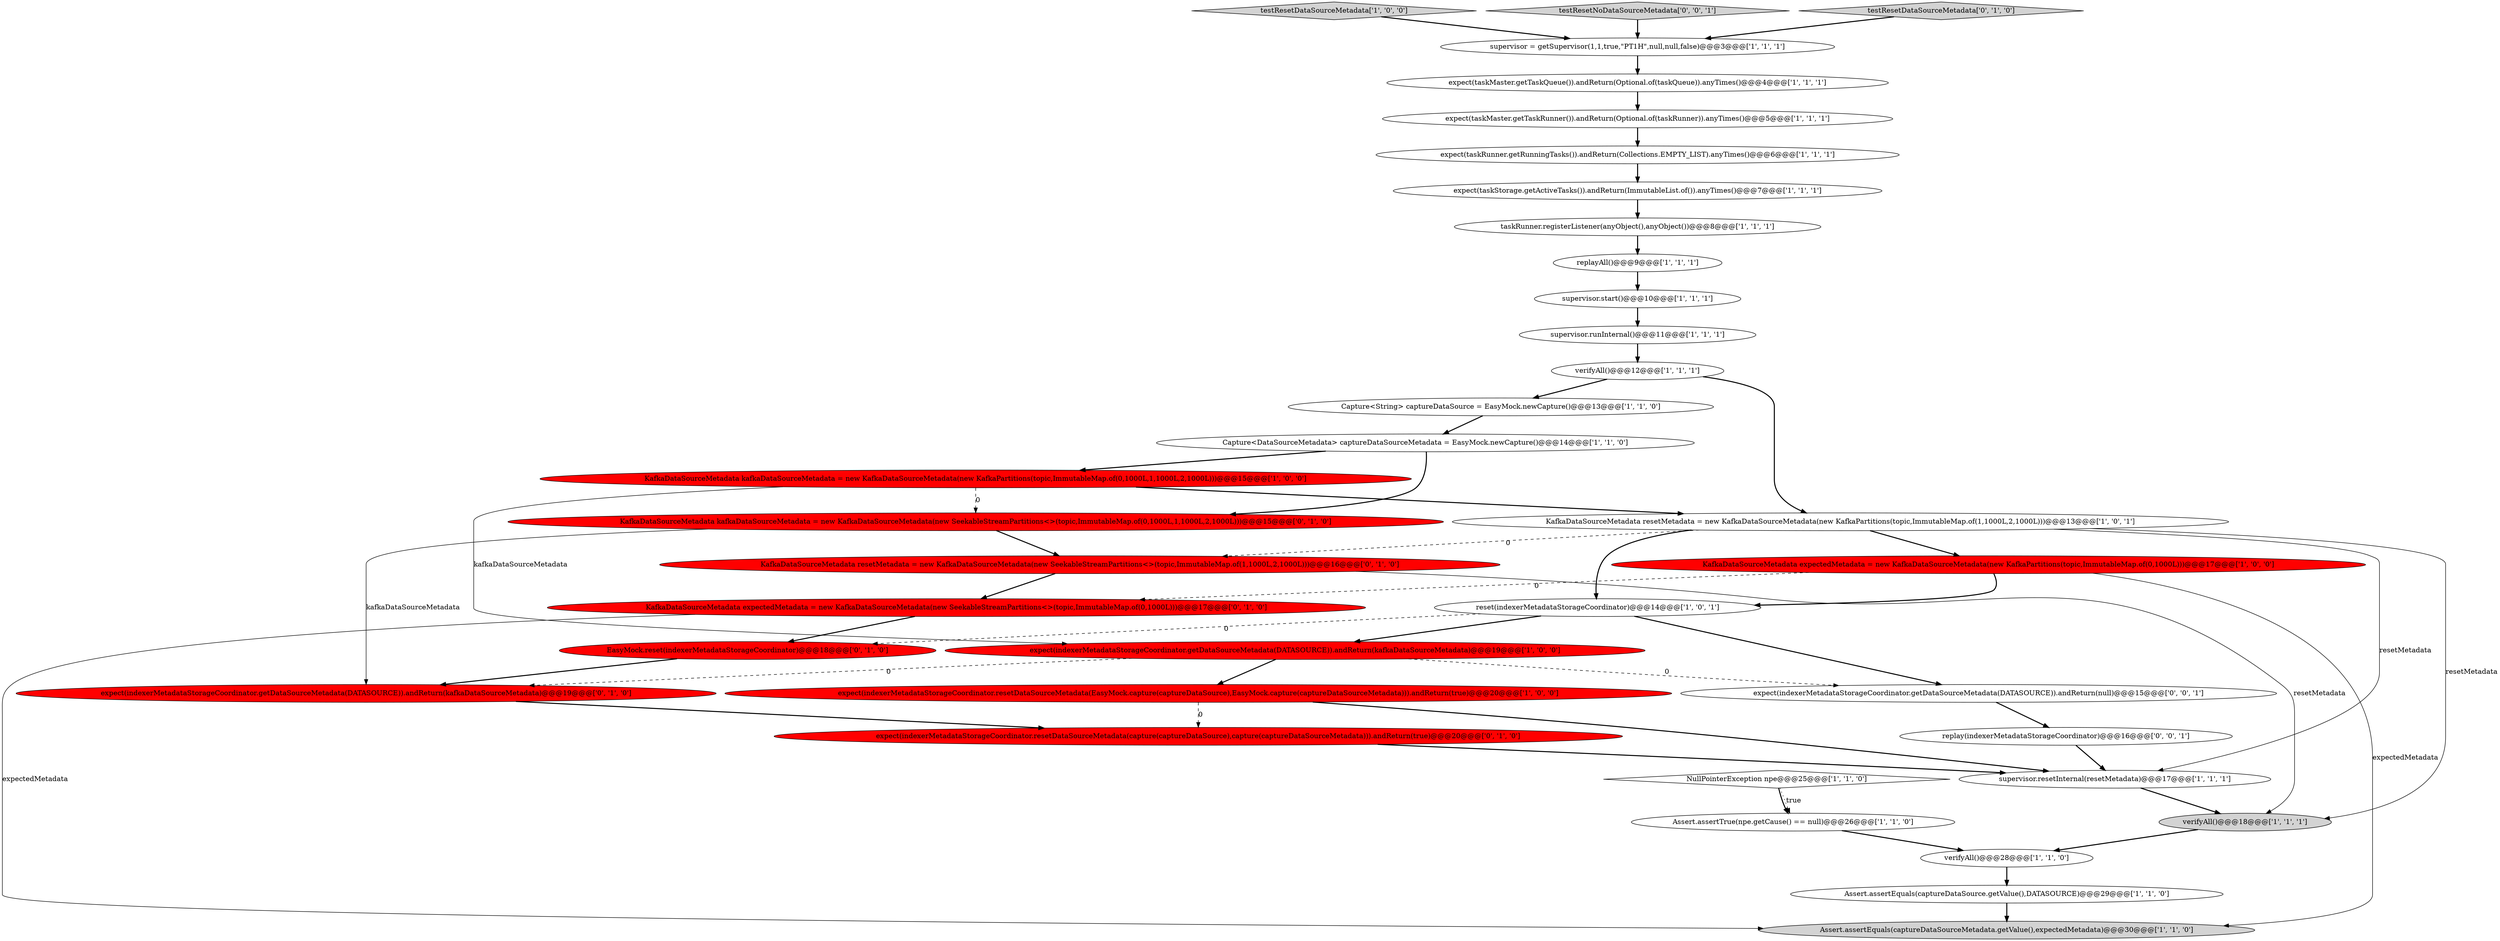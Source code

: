 digraph {
27 [style = filled, label = "expect(indexerMetadataStorageCoordinator.getDataSourceMetadata(DATASOURCE)).andReturn(kafkaDataSourceMetadata)@@@19@@@['0', '1', '0']", fillcolor = red, shape = ellipse image = "AAA1AAABBB2BBB"];
28 [style = filled, label = "KafkaDataSourceMetadata kafkaDataSourceMetadata = new KafkaDataSourceMetadata(new SeekableStreamPartitions<>(topic,ImmutableMap.of(0,1000L,1,1000L,2,1000L)))@@@15@@@['0', '1', '0']", fillcolor = red, shape = ellipse image = "AAA1AAABBB2BBB"];
7 [style = filled, label = "Assert.assertEquals(captureDataSourceMetadata.getValue(),expectedMetadata)@@@30@@@['1', '1', '0']", fillcolor = lightgray, shape = ellipse image = "AAA0AAABBB1BBB"];
15 [style = filled, label = "Assert.assertEquals(captureDataSource.getValue(),DATASOURCE)@@@29@@@['1', '1', '0']", fillcolor = white, shape = ellipse image = "AAA0AAABBB1BBB"];
19 [style = filled, label = "testResetDataSourceMetadata['1', '0', '0']", fillcolor = lightgray, shape = diamond image = "AAA0AAABBB1BBB"];
31 [style = filled, label = "KafkaDataSourceMetadata resetMetadata = new KafkaDataSourceMetadata(new SeekableStreamPartitions<>(topic,ImmutableMap.of(1,1000L,2,1000L)))@@@16@@@['0', '1', '0']", fillcolor = red, shape = ellipse image = "AAA1AAABBB2BBB"];
29 [style = filled, label = "EasyMock.reset(indexerMetadataStorageCoordinator)@@@18@@@['0', '1', '0']", fillcolor = red, shape = ellipse image = "AAA1AAABBB2BBB"];
13 [style = filled, label = "KafkaDataSourceMetadata expectedMetadata = new KafkaDataSourceMetadata(new KafkaPartitions(topic,ImmutableMap.of(0,1000L)))@@@17@@@['1', '0', '0']", fillcolor = red, shape = ellipse image = "AAA1AAABBB1BBB"];
4 [style = filled, label = "expect(taskStorage.getActiveTasks()).andReturn(ImmutableList.of()).anyTimes()@@@7@@@['1', '1', '1']", fillcolor = white, shape = ellipse image = "AAA0AAABBB1BBB"];
9 [style = filled, label = "Capture<String> captureDataSource = EasyMock.newCapture()@@@13@@@['1', '1', '0']", fillcolor = white, shape = ellipse image = "AAA0AAABBB1BBB"];
1 [style = filled, label = "supervisor.resetInternal(resetMetadata)@@@17@@@['1', '1', '1']", fillcolor = white, shape = ellipse image = "AAA0AAABBB1BBB"];
5 [style = filled, label = "verifyAll()@@@28@@@['1', '1', '0']", fillcolor = white, shape = ellipse image = "AAA0AAABBB1BBB"];
35 [style = filled, label = "testResetNoDataSourceMetadata['0', '0', '1']", fillcolor = lightgray, shape = diamond image = "AAA0AAABBB3BBB"];
10 [style = filled, label = "expect(taskMaster.getTaskRunner()).andReturn(Optional.of(taskRunner)).anyTimes()@@@5@@@['1', '1', '1']", fillcolor = white, shape = ellipse image = "AAA0AAABBB1BBB"];
22 [style = filled, label = "supervisor = getSupervisor(1,1,true,\"PT1H\",null,null,false)@@@3@@@['1', '1', '1']", fillcolor = white, shape = ellipse image = "AAA0AAABBB1BBB"];
33 [style = filled, label = "expect(indexerMetadataStorageCoordinator.getDataSourceMetadata(DATASOURCE)).andReturn(null)@@@15@@@['0', '0', '1']", fillcolor = white, shape = ellipse image = "AAA0AAABBB3BBB"];
32 [style = filled, label = "testResetDataSourceMetadata['0', '1', '0']", fillcolor = lightgray, shape = diamond image = "AAA0AAABBB2BBB"];
11 [style = filled, label = "supervisor.start()@@@10@@@['1', '1', '1']", fillcolor = white, shape = ellipse image = "AAA0AAABBB1BBB"];
17 [style = filled, label = "KafkaDataSourceMetadata kafkaDataSourceMetadata = new KafkaDataSourceMetadata(new KafkaPartitions(topic,ImmutableMap.of(0,1000L,1,1000L,2,1000L)))@@@15@@@['1', '0', '0']", fillcolor = red, shape = ellipse image = "AAA1AAABBB1BBB"];
16 [style = filled, label = "expect(indexerMetadataStorageCoordinator.getDataSourceMetadata(DATASOURCE)).andReturn(kafkaDataSourceMetadata)@@@19@@@['1', '0', '0']", fillcolor = red, shape = ellipse image = "AAA1AAABBB1BBB"];
34 [style = filled, label = "replay(indexerMetadataStorageCoordinator)@@@16@@@['0', '0', '1']", fillcolor = white, shape = ellipse image = "AAA0AAABBB3BBB"];
25 [style = filled, label = "taskRunner.registerListener(anyObject(),anyObject())@@@8@@@['1', '1', '1']", fillcolor = white, shape = ellipse image = "AAA0AAABBB1BBB"];
3 [style = filled, label = "expect(taskRunner.getRunningTasks()).andReturn(Collections.EMPTY_LIST).anyTimes()@@@6@@@['1', '1', '1']", fillcolor = white, shape = ellipse image = "AAA0AAABBB1BBB"];
14 [style = filled, label = "NullPointerException npe@@@25@@@['1', '1', '0']", fillcolor = white, shape = diamond image = "AAA0AAABBB1BBB"];
12 [style = filled, label = "verifyAll()@@@12@@@['1', '1', '1']", fillcolor = white, shape = ellipse image = "AAA0AAABBB1BBB"];
18 [style = filled, label = "Assert.assertTrue(npe.getCause() == null)@@@26@@@['1', '1', '0']", fillcolor = white, shape = ellipse image = "AAA0AAABBB1BBB"];
26 [style = filled, label = "expect(indexerMetadataStorageCoordinator.resetDataSourceMetadata(capture(captureDataSource),capture(captureDataSourceMetadata))).andReturn(true)@@@20@@@['0', '1', '0']", fillcolor = red, shape = ellipse image = "AAA1AAABBB2BBB"];
6 [style = filled, label = "Capture<DataSourceMetadata> captureDataSourceMetadata = EasyMock.newCapture()@@@14@@@['1', '1', '0']", fillcolor = white, shape = ellipse image = "AAA0AAABBB1BBB"];
20 [style = filled, label = "supervisor.runInternal()@@@11@@@['1', '1', '1']", fillcolor = white, shape = ellipse image = "AAA0AAABBB1BBB"];
2 [style = filled, label = "verifyAll()@@@18@@@['1', '1', '1']", fillcolor = lightgray, shape = ellipse image = "AAA0AAABBB1BBB"];
23 [style = filled, label = "expect(taskMaster.getTaskQueue()).andReturn(Optional.of(taskQueue)).anyTimes()@@@4@@@['1', '1', '1']", fillcolor = white, shape = ellipse image = "AAA0AAABBB1BBB"];
0 [style = filled, label = "replayAll()@@@9@@@['1', '1', '1']", fillcolor = white, shape = ellipse image = "AAA0AAABBB1BBB"];
30 [style = filled, label = "KafkaDataSourceMetadata expectedMetadata = new KafkaDataSourceMetadata(new SeekableStreamPartitions<>(topic,ImmutableMap.of(0,1000L)))@@@17@@@['0', '1', '0']", fillcolor = red, shape = ellipse image = "AAA1AAABBB2BBB"];
21 [style = filled, label = "reset(indexerMetadataStorageCoordinator)@@@14@@@['1', '0', '1']", fillcolor = white, shape = ellipse image = "AAA0AAABBB1BBB"];
8 [style = filled, label = "KafkaDataSourceMetadata resetMetadata = new KafkaDataSourceMetadata(new KafkaPartitions(topic,ImmutableMap.of(1,1000L,2,1000L)))@@@13@@@['1', '0', '1']", fillcolor = white, shape = ellipse image = "AAA0AAABBB1BBB"];
24 [style = filled, label = "expect(indexerMetadataStorageCoordinator.resetDataSourceMetadata(EasyMock.capture(captureDataSource),EasyMock.capture(captureDataSourceMetadata))).andReturn(true)@@@20@@@['1', '0', '0']", fillcolor = red, shape = ellipse image = "AAA1AAABBB1BBB"];
25->0 [style = bold, label=""];
6->17 [style = bold, label=""];
17->8 [style = bold, label=""];
11->20 [style = bold, label=""];
32->22 [style = bold, label=""];
13->7 [style = solid, label="expectedMetadata"];
15->7 [style = bold, label=""];
4->25 [style = bold, label=""];
16->27 [style = dashed, label="0"];
34->1 [style = bold, label=""];
35->22 [style = bold, label=""];
16->24 [style = bold, label=""];
28->31 [style = bold, label=""];
26->1 [style = bold, label=""];
21->33 [style = bold, label=""];
31->2 [style = solid, label="resetMetadata"];
8->2 [style = solid, label="resetMetadata"];
0->11 [style = bold, label=""];
10->3 [style = bold, label=""];
5->15 [style = bold, label=""];
8->1 [style = solid, label="resetMetadata"];
12->9 [style = bold, label=""];
22->23 [style = bold, label=""];
3->4 [style = bold, label=""];
30->29 [style = bold, label=""];
30->7 [style = solid, label="expectedMetadata"];
9->6 [style = bold, label=""];
17->28 [style = dashed, label="0"];
29->27 [style = bold, label=""];
24->26 [style = dashed, label="0"];
6->28 [style = bold, label=""];
17->16 [style = solid, label="kafkaDataSourceMetadata"];
12->8 [style = bold, label=""];
18->5 [style = bold, label=""];
28->27 [style = solid, label="kafkaDataSourceMetadata"];
20->12 [style = bold, label=""];
31->30 [style = bold, label=""];
23->10 [style = bold, label=""];
21->16 [style = bold, label=""];
8->21 [style = bold, label=""];
14->18 [style = bold, label=""];
1->2 [style = bold, label=""];
16->33 [style = dashed, label="0"];
24->1 [style = bold, label=""];
8->31 [style = dashed, label="0"];
13->21 [style = bold, label=""];
21->29 [style = dashed, label="0"];
19->22 [style = bold, label=""];
33->34 [style = bold, label=""];
14->18 [style = dotted, label="true"];
13->30 [style = dashed, label="0"];
8->13 [style = bold, label=""];
2->5 [style = bold, label=""];
27->26 [style = bold, label=""];
}
